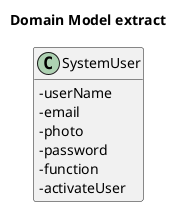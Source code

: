 @startuml
'https://plantuml.com/class-diagramhide circle
skinparam classAttributeIconSize 0
hide methods

title Domain Model extract

class SystemUser{
- userName
- email
- photo
- password
- function
- activateUser
}


@enduml